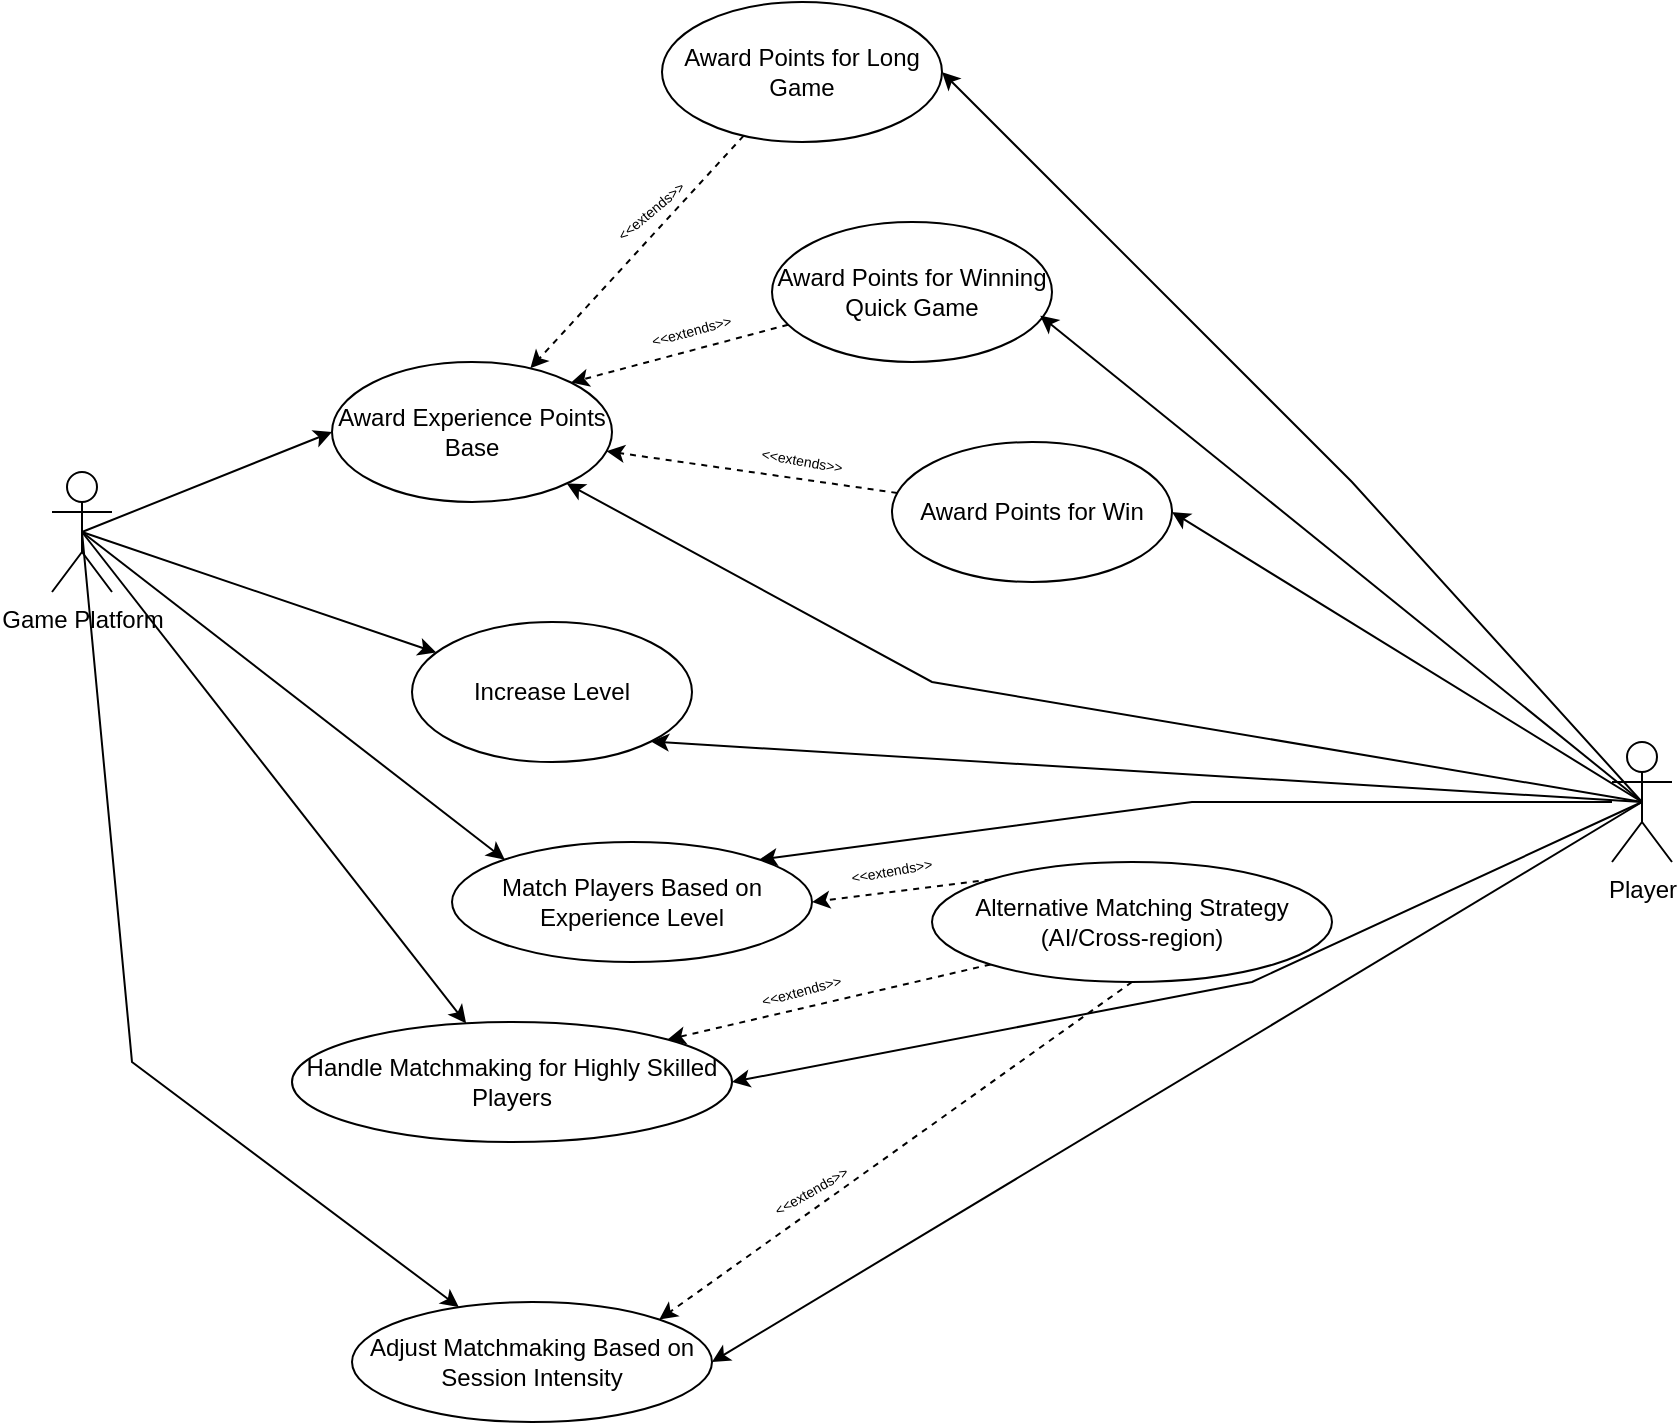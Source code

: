 <mxfile version="26.1.0">
  <diagram name="Page-1" id="ZH9heVdE4g21uPMSk4vr">
    <mxGraphModel dx="1207" dy="747" grid="1" gridSize="10" guides="1" tooltips="1" connect="1" arrows="1" fold="1" page="1" pageScale="1" pageWidth="850" pageHeight="1100" math="0" shadow="0">
      <root>
        <mxCell id="0" />
        <mxCell id="1" parent="0" />
        <mxCell id="k-cLo1pYmpTZzjUPSEY7-9" style="rounded=0;orthogonalLoop=1;jettySize=auto;html=1;dashed=1;" parent="1" source="k-cLo1pYmpTZzjUPSEY7-1" target="k-cLo1pYmpTZzjUPSEY7-2" edge="1">
          <mxGeometry relative="1" as="geometry" />
        </mxCell>
        <mxCell id="k-cLo1pYmpTZzjUPSEY7-1" value="Award Points for Win" style="ellipse;whiteSpace=wrap;html=1;" parent="1" vertex="1">
          <mxGeometry x="450" y="290" width="140" height="70" as="geometry" />
        </mxCell>
        <mxCell id="k-cLo1pYmpTZzjUPSEY7-2" value="Award Experience Points Base" style="ellipse;whiteSpace=wrap;html=1;" parent="1" vertex="1">
          <mxGeometry x="170" y="250" width="140" height="70" as="geometry" />
        </mxCell>
        <mxCell id="k-cLo1pYmpTZzjUPSEY7-11" style="rounded=0;orthogonalLoop=1;jettySize=auto;html=1;dashed=1;" parent="1" source="k-cLo1pYmpTZzjUPSEY7-3" target="k-cLo1pYmpTZzjUPSEY7-2" edge="1">
          <mxGeometry relative="1" as="geometry" />
        </mxCell>
        <mxCell id="k-cLo1pYmpTZzjUPSEY7-3" value="Award Points for Long Game" style="ellipse;whiteSpace=wrap;html=1;" parent="1" vertex="1">
          <mxGeometry x="335" y="70" width="140" height="70" as="geometry" />
        </mxCell>
        <mxCell id="k-cLo1pYmpTZzjUPSEY7-4" value="Award Points for Winning Quick Game" style="ellipse;whiteSpace=wrap;html=1;" parent="1" vertex="1">
          <mxGeometry x="390" y="180" width="140" height="70" as="geometry" />
        </mxCell>
        <mxCell id="k-cLo1pYmpTZzjUPSEY7-5" value="Increase Level" style="ellipse;whiteSpace=wrap;html=1;" parent="1" vertex="1">
          <mxGeometry x="210" y="380" width="140" height="70" as="geometry" />
        </mxCell>
        <mxCell id="k-cLo1pYmpTZzjUPSEY7-7" style="rounded=0;orthogonalLoop=1;jettySize=auto;html=1;exitX=0.5;exitY=0.5;exitDx=0;exitDy=0;exitPerimeter=0;entryX=0;entryY=0.5;entryDx=0;entryDy=0;" parent="1" source="k-cLo1pYmpTZzjUPSEY7-6" target="k-cLo1pYmpTZzjUPSEY7-2" edge="1">
          <mxGeometry relative="1" as="geometry" />
        </mxCell>
        <mxCell id="k-cLo1pYmpTZzjUPSEY7-8" style="rounded=0;orthogonalLoop=1;jettySize=auto;html=1;exitX=0.5;exitY=0.5;exitDx=0;exitDy=0;exitPerimeter=0;" parent="1" source="k-cLo1pYmpTZzjUPSEY7-6" target="k-cLo1pYmpTZzjUPSEY7-5" edge="1">
          <mxGeometry relative="1" as="geometry" />
        </mxCell>
        <mxCell id="k-cLo1pYmpTZzjUPSEY7-6" value="Game Platform" style="shape=umlActor;verticalLabelPosition=bottom;verticalAlign=top;html=1;" parent="1" vertex="1">
          <mxGeometry x="30" y="305" width="30" height="60" as="geometry" />
        </mxCell>
        <mxCell id="k-cLo1pYmpTZzjUPSEY7-10" style="rounded=0;orthogonalLoop=1;jettySize=auto;html=1;entryX=1;entryY=0;entryDx=0;entryDy=0;dashed=1;" parent="1" source="k-cLo1pYmpTZzjUPSEY7-4" target="k-cLo1pYmpTZzjUPSEY7-2" edge="1">
          <mxGeometry relative="1" as="geometry" />
        </mxCell>
        <mxCell id="k-cLo1pYmpTZzjUPSEY7-14" value="&amp;lt;&amp;lt;extends&amp;gt;&amp;gt;" style="text;html=1;align=center;verticalAlign=middle;whiteSpace=wrap;rounded=0;rotation=-40;fontSize=7;" parent="1" vertex="1">
          <mxGeometry x="310" y="170" width="40" height="10" as="geometry" />
        </mxCell>
        <mxCell id="k-cLo1pYmpTZzjUPSEY7-15" value="&amp;lt;&amp;lt;extends&amp;gt;&amp;gt;" style="text;html=1;align=center;verticalAlign=middle;whiteSpace=wrap;rounded=0;rotation=-15;fontSize=7;" parent="1" vertex="1">
          <mxGeometry x="330" y="230" width="40" height="10" as="geometry" />
        </mxCell>
        <mxCell id="k-cLo1pYmpTZzjUPSEY7-16" value="&amp;lt;&amp;lt;extends&amp;gt;&amp;gt;" style="text;html=1;align=center;verticalAlign=middle;whiteSpace=wrap;rounded=0;rotation=10;fontSize=7;" parent="1" vertex="1">
          <mxGeometry x="385" y="295" width="40" height="10" as="geometry" />
        </mxCell>
        <mxCell id="k-cLo1pYmpTZzjUPSEY7-18" style="rounded=0;orthogonalLoop=1;jettySize=auto;html=1;exitX=0.5;exitY=0.5;exitDx=0;exitDy=0;exitPerimeter=0;" parent="1" source="k-cLo1pYmpTZzjUPSEY7-17" target="k-cLo1pYmpTZzjUPSEY7-2" edge="1">
          <mxGeometry relative="1" as="geometry">
            <Array as="points">
              <mxPoint x="470" y="410" />
            </Array>
          </mxGeometry>
        </mxCell>
        <mxCell id="k-cLo1pYmpTZzjUPSEY7-20" style="rounded=0;orthogonalLoop=1;jettySize=auto;html=1;exitX=0.5;exitY=0.5;exitDx=0;exitDy=0;exitPerimeter=0;entryX=1;entryY=0.5;entryDx=0;entryDy=0;" parent="1" source="k-cLo1pYmpTZzjUPSEY7-17" target="k-cLo1pYmpTZzjUPSEY7-1" edge="1">
          <mxGeometry relative="1" as="geometry" />
        </mxCell>
        <mxCell id="k-cLo1pYmpTZzjUPSEY7-21" style="rounded=0;orthogonalLoop=1;jettySize=auto;html=1;exitX=0.5;exitY=0.5;exitDx=0;exitDy=0;exitPerimeter=0;entryX=0.958;entryY=0.669;entryDx=0;entryDy=0;entryPerimeter=0;" parent="1" source="k-cLo1pYmpTZzjUPSEY7-17" target="k-cLo1pYmpTZzjUPSEY7-4" edge="1">
          <mxGeometry relative="1" as="geometry">
            <mxPoint x="630" y="370" as="targetPoint" />
          </mxGeometry>
        </mxCell>
        <mxCell id="k-cLo1pYmpTZzjUPSEY7-22" style="rounded=0;orthogonalLoop=1;jettySize=auto;html=1;exitX=0.5;exitY=0.5;exitDx=0;exitDy=0;exitPerimeter=0;entryX=1;entryY=0.5;entryDx=0;entryDy=0;" parent="1" source="k-cLo1pYmpTZzjUPSEY7-17" target="k-cLo1pYmpTZzjUPSEY7-3" edge="1">
          <mxGeometry relative="1" as="geometry">
            <Array as="points">
              <mxPoint x="680" y="310" />
            </Array>
          </mxGeometry>
        </mxCell>
        <mxCell id="k-cLo1pYmpTZzjUPSEY7-23" style="rounded=0;orthogonalLoop=1;jettySize=auto;html=1;exitX=0.5;exitY=0.5;exitDx=0;exitDy=0;exitPerimeter=0;entryX=1;entryY=1;entryDx=0;entryDy=0;" parent="1" source="k-cLo1pYmpTZzjUPSEY7-17" target="k-cLo1pYmpTZzjUPSEY7-5" edge="1">
          <mxGeometry relative="1" as="geometry">
            <Array as="points" />
          </mxGeometry>
        </mxCell>
        <mxCell id="k-cLo1pYmpTZzjUPSEY7-17" value="Player" style="shape=umlActor;verticalLabelPosition=bottom;verticalAlign=top;html=1;" parent="1" vertex="1">
          <mxGeometry x="810" y="440" width="30" height="60" as="geometry" />
        </mxCell>
        <mxCell id="x44kjQfoDzhdQfu1jJms-18" value="Match Players Based on Experience Level" style="ellipse;whiteSpace=wrap;html=1;" vertex="1" parent="1">
          <mxGeometry x="230" y="490" width="180" height="60" as="geometry" />
        </mxCell>
        <mxCell id="x44kjQfoDzhdQfu1jJms-19" value="Adjust Matchmaking Based on Session Intensity" style="ellipse;whiteSpace=wrap;html=1;" vertex="1" parent="1">
          <mxGeometry x="180" y="720" width="180" height="60" as="geometry" />
        </mxCell>
        <mxCell id="x44kjQfoDzhdQfu1jJms-20" value="Handle Matchmaking for Highly Skilled Players" style="ellipse;whiteSpace=wrap;html=1;" vertex="1" parent="1">
          <mxGeometry x="150" y="580" width="220" height="60" as="geometry" />
        </mxCell>
        <mxCell id="x44kjQfoDzhdQfu1jJms-37" style="rounded=0;orthogonalLoop=1;jettySize=auto;html=1;exitX=0;exitY=1;exitDx=0;exitDy=0;entryX=1;entryY=0;entryDx=0;entryDy=0;dashed=1;" edge="1" parent="1" source="x44kjQfoDzhdQfu1jJms-21" target="x44kjQfoDzhdQfu1jJms-20">
          <mxGeometry relative="1" as="geometry" />
        </mxCell>
        <mxCell id="x44kjQfoDzhdQfu1jJms-39" style="rounded=0;orthogonalLoop=1;jettySize=auto;html=1;exitX=0.5;exitY=1;exitDx=0;exitDy=0;entryX=1;entryY=0;entryDx=0;entryDy=0;dashed=1;" edge="1" parent="1" source="x44kjQfoDzhdQfu1jJms-21" target="x44kjQfoDzhdQfu1jJms-19">
          <mxGeometry relative="1" as="geometry" />
        </mxCell>
        <mxCell id="x44kjQfoDzhdQfu1jJms-21" value="Alternative Matching Strategy (AI/Cross-region)" style="ellipse;whiteSpace=wrap;html=1;" vertex="1" parent="1">
          <mxGeometry x="470" y="500" width="200" height="60" as="geometry" />
        </mxCell>
        <mxCell id="x44kjQfoDzhdQfu1jJms-22" style="rounded=0;orthogonalLoop=1;jettySize=auto;html=1;exitX=0.5;exitY=0.5;exitDx=0;exitDy=0;exitPerimeter=0;entryX=0;entryY=0;entryDx=0;entryDy=0;" edge="1" parent="1" source="k-cLo1pYmpTZzjUPSEY7-6" target="x44kjQfoDzhdQfu1jJms-18">
          <mxGeometry relative="1" as="geometry">
            <mxPoint x="130" y="500" as="sourcePoint" />
          </mxGeometry>
        </mxCell>
        <mxCell id="x44kjQfoDzhdQfu1jJms-23" style="rounded=0;orthogonalLoop=1;jettySize=auto;html=1;exitX=0.5;exitY=0.5;exitDx=0;exitDy=0;exitPerimeter=0;" edge="1" parent="1" source="k-cLo1pYmpTZzjUPSEY7-6" target="x44kjQfoDzhdQfu1jJms-19">
          <mxGeometry relative="1" as="geometry">
            <Array as="points">
              <mxPoint x="70" y="600" />
            </Array>
            <mxPoint x="110" y="610" as="sourcePoint" />
          </mxGeometry>
        </mxCell>
        <mxCell id="x44kjQfoDzhdQfu1jJms-24" style="rounded=0;orthogonalLoop=1;jettySize=auto;html=1;exitX=0.5;exitY=0.5;exitDx=0;exitDy=0;exitPerimeter=0;" edge="1" parent="1" source="k-cLo1pYmpTZzjUPSEY7-6" target="x44kjQfoDzhdQfu1jJms-20">
          <mxGeometry relative="1" as="geometry">
            <mxPoint x="50" y="340" as="sourcePoint" />
          </mxGeometry>
        </mxCell>
        <mxCell id="x44kjQfoDzhdQfu1jJms-29" style="rounded=0;orthogonalLoop=1;jettySize=auto;html=1;exitX=0.5;exitY=0.5;exitDx=0;exitDy=0;exitPerimeter=0;entryX=1;entryY=0.5;entryDx=0;entryDy=0;" edge="1" parent="1" source="k-cLo1pYmpTZzjUPSEY7-17" target="x44kjQfoDzhdQfu1jJms-19">
          <mxGeometry relative="1" as="geometry">
            <mxPoint x="780" y="520" as="sourcePoint" />
          </mxGeometry>
        </mxCell>
        <mxCell id="x44kjQfoDzhdQfu1jJms-33" style="rounded=0;orthogonalLoop=1;jettySize=auto;html=1;entryX=1;entryY=0.5;entryDx=0;entryDy=0;exitX=0.5;exitY=0.5;exitDx=0;exitDy=0;exitPerimeter=0;" edge="1" parent="1" source="k-cLo1pYmpTZzjUPSEY7-17" target="x44kjQfoDzhdQfu1jJms-20">
          <mxGeometry relative="1" as="geometry">
            <Array as="points">
              <mxPoint x="630" y="560" />
            </Array>
          </mxGeometry>
        </mxCell>
        <mxCell id="x44kjQfoDzhdQfu1jJms-34" style="rounded=0;orthogonalLoop=1;jettySize=auto;html=1;entryX=1;entryY=0;entryDx=0;entryDy=0;" edge="1" parent="1" source="k-cLo1pYmpTZzjUPSEY7-17" target="x44kjQfoDzhdQfu1jJms-18">
          <mxGeometry relative="1" as="geometry">
            <Array as="points">
              <mxPoint x="600" y="470" />
            </Array>
          </mxGeometry>
        </mxCell>
        <mxCell id="x44kjQfoDzhdQfu1jJms-35" style="rounded=0;orthogonalLoop=1;jettySize=auto;html=1;exitX=0;exitY=0;exitDx=0;exitDy=0;entryX=1;entryY=0.5;entryDx=0;entryDy=0;dashed=1;" edge="1" parent="1" source="x44kjQfoDzhdQfu1jJms-21" target="x44kjQfoDzhdQfu1jJms-18">
          <mxGeometry relative="1" as="geometry">
            <mxPoint x="411" y="510" as="targetPoint" />
          </mxGeometry>
        </mxCell>
        <mxCell id="x44kjQfoDzhdQfu1jJms-36" value="&amp;lt;&amp;lt;extends&amp;gt;&amp;gt;" style="text;html=1;align=center;verticalAlign=middle;whiteSpace=wrap;rounded=0;rotation=-10;fontSize=7;" vertex="1" parent="1">
          <mxGeometry x="430" y="500" width="40" height="10" as="geometry" />
        </mxCell>
        <mxCell id="x44kjQfoDzhdQfu1jJms-38" value="&amp;lt;&amp;lt;extends&amp;gt;&amp;gt;" style="text;html=1;align=center;verticalAlign=middle;whiteSpace=wrap;rounded=0;rotation=-15;fontSize=7;" vertex="1" parent="1">
          <mxGeometry x="385" y="560" width="40" height="10" as="geometry" />
        </mxCell>
        <mxCell id="x44kjQfoDzhdQfu1jJms-40" value="&amp;lt;&amp;lt;extends&amp;gt;&amp;gt;" style="text;html=1;align=center;verticalAlign=middle;whiteSpace=wrap;rounded=0;rotation=-30;fontSize=7;" vertex="1" parent="1">
          <mxGeometry x="390" y="660" width="40" height="10" as="geometry" />
        </mxCell>
      </root>
    </mxGraphModel>
  </diagram>
</mxfile>
